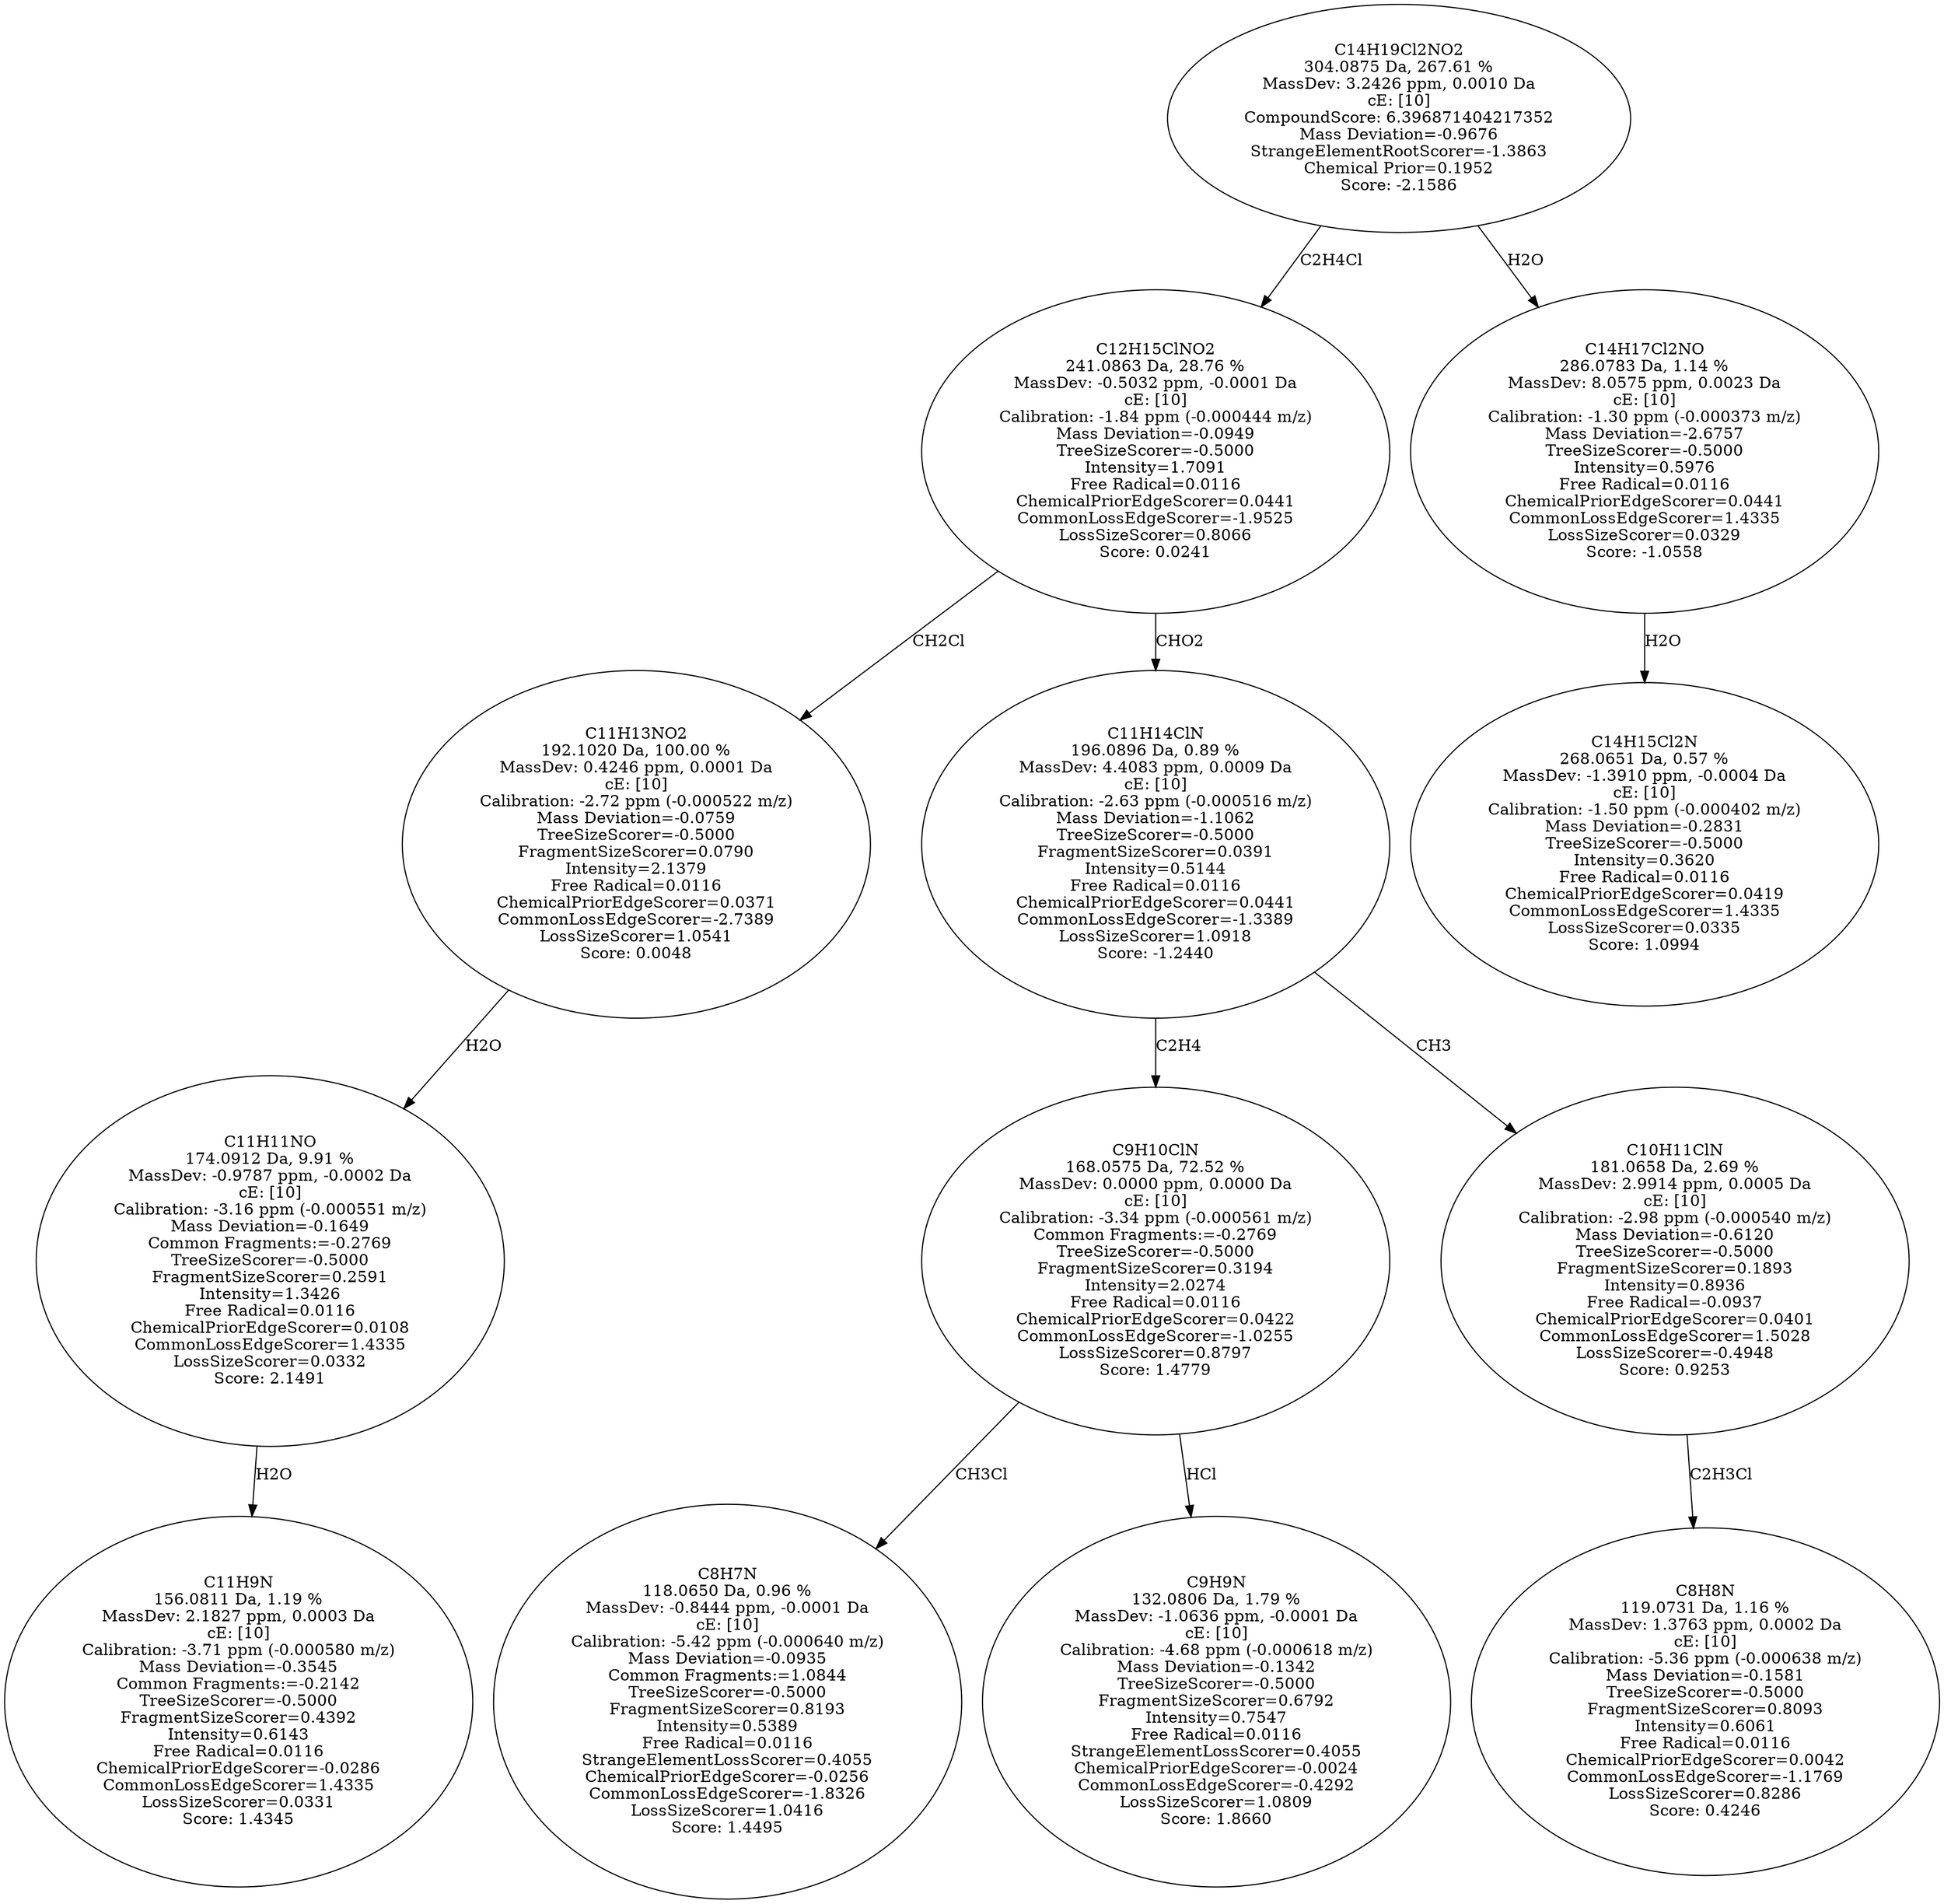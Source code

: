 strict digraph {
v1 [label="C11H9N\n156.0811 Da, 1.19 %\nMassDev: 2.1827 ppm, 0.0003 Da\ncE: [10]\nCalibration: -3.71 ppm (-0.000580 m/z)\nMass Deviation=-0.3545\nCommon Fragments:=-0.2142\nTreeSizeScorer=-0.5000\nFragmentSizeScorer=0.4392\nIntensity=0.6143\nFree Radical=0.0116\nChemicalPriorEdgeScorer=-0.0286\nCommonLossEdgeScorer=1.4335\nLossSizeScorer=0.0331\nScore: 1.4345"];
v2 [label="C11H11NO\n174.0912 Da, 9.91 %\nMassDev: -0.9787 ppm, -0.0002 Da\ncE: [10]\nCalibration: -3.16 ppm (-0.000551 m/z)\nMass Deviation=-0.1649\nCommon Fragments:=-0.2769\nTreeSizeScorer=-0.5000\nFragmentSizeScorer=0.2591\nIntensity=1.3426\nFree Radical=0.0116\nChemicalPriorEdgeScorer=0.0108\nCommonLossEdgeScorer=1.4335\nLossSizeScorer=0.0332\nScore: 2.1491"];
v3 [label="C11H13NO2\n192.1020 Da, 100.00 %\nMassDev: 0.4246 ppm, 0.0001 Da\ncE: [10]\nCalibration: -2.72 ppm (-0.000522 m/z)\nMass Deviation=-0.0759\nTreeSizeScorer=-0.5000\nFragmentSizeScorer=0.0790\nIntensity=2.1379\nFree Radical=0.0116\nChemicalPriorEdgeScorer=0.0371\nCommonLossEdgeScorer=-2.7389\nLossSizeScorer=1.0541\nScore: 0.0048"];
v4 [label="C8H7N\n118.0650 Da, 0.96 %\nMassDev: -0.8444 ppm, -0.0001 Da\ncE: [10]\nCalibration: -5.42 ppm (-0.000640 m/z)\nMass Deviation=-0.0935\nCommon Fragments:=1.0844\nTreeSizeScorer=-0.5000\nFragmentSizeScorer=0.8193\nIntensity=0.5389\nFree Radical=0.0116\nStrangeElementLossScorer=0.4055\nChemicalPriorEdgeScorer=-0.0256\nCommonLossEdgeScorer=-1.8326\nLossSizeScorer=1.0416\nScore: 1.4495"];
v5 [label="C9H9N\n132.0806 Da, 1.79 %\nMassDev: -1.0636 ppm, -0.0001 Da\ncE: [10]\nCalibration: -4.68 ppm (-0.000618 m/z)\nMass Deviation=-0.1342\nTreeSizeScorer=-0.5000\nFragmentSizeScorer=0.6792\nIntensity=0.7547\nFree Radical=0.0116\nStrangeElementLossScorer=0.4055\nChemicalPriorEdgeScorer=-0.0024\nCommonLossEdgeScorer=-0.4292\nLossSizeScorer=1.0809\nScore: 1.8660"];
v6 [label="C9H10ClN\n168.0575 Da, 72.52 %\nMassDev: 0.0000 ppm, 0.0000 Da\ncE: [10]\nCalibration: -3.34 ppm (-0.000561 m/z)\nCommon Fragments:=-0.2769\nTreeSizeScorer=-0.5000\nFragmentSizeScorer=0.3194\nIntensity=2.0274\nFree Radical=0.0116\nChemicalPriorEdgeScorer=0.0422\nCommonLossEdgeScorer=-1.0255\nLossSizeScorer=0.8797\nScore: 1.4779"];
v7 [label="C8H8N\n119.0731 Da, 1.16 %\nMassDev: 1.3763 ppm, 0.0002 Da\ncE: [10]\nCalibration: -5.36 ppm (-0.000638 m/z)\nMass Deviation=-0.1581\nTreeSizeScorer=-0.5000\nFragmentSizeScorer=0.8093\nIntensity=0.6061\nFree Radical=0.0116\nChemicalPriorEdgeScorer=0.0042\nCommonLossEdgeScorer=-1.1769\nLossSizeScorer=0.8286\nScore: 0.4246"];
v8 [label="C10H11ClN\n181.0658 Da, 2.69 %\nMassDev: 2.9914 ppm, 0.0005 Da\ncE: [10]\nCalibration: -2.98 ppm (-0.000540 m/z)\nMass Deviation=-0.6120\nTreeSizeScorer=-0.5000\nFragmentSizeScorer=0.1893\nIntensity=0.8936\nFree Radical=-0.0937\nChemicalPriorEdgeScorer=0.0401\nCommonLossEdgeScorer=1.5028\nLossSizeScorer=-0.4948\nScore: 0.9253"];
v9 [label="C11H14ClN\n196.0896 Da, 0.89 %\nMassDev: 4.4083 ppm, 0.0009 Da\ncE: [10]\nCalibration: -2.63 ppm (-0.000516 m/z)\nMass Deviation=-1.1062\nTreeSizeScorer=-0.5000\nFragmentSizeScorer=0.0391\nIntensity=0.5144\nFree Radical=0.0116\nChemicalPriorEdgeScorer=0.0441\nCommonLossEdgeScorer=-1.3389\nLossSizeScorer=1.0918\nScore: -1.2440"];
v10 [label="C12H15ClNO2\n241.0863 Da, 28.76 %\nMassDev: -0.5032 ppm, -0.0001 Da\ncE: [10]\nCalibration: -1.84 ppm (-0.000444 m/z)\nMass Deviation=-0.0949\nTreeSizeScorer=-0.5000\nIntensity=1.7091\nFree Radical=0.0116\nChemicalPriorEdgeScorer=0.0441\nCommonLossEdgeScorer=-1.9525\nLossSizeScorer=0.8066\nScore: 0.0241"];
v11 [label="C14H15Cl2N\n268.0651 Da, 0.57 %\nMassDev: -1.3910 ppm, -0.0004 Da\ncE: [10]\nCalibration: -1.50 ppm (-0.000402 m/z)\nMass Deviation=-0.2831\nTreeSizeScorer=-0.5000\nIntensity=0.3620\nFree Radical=0.0116\nChemicalPriorEdgeScorer=0.0419\nCommonLossEdgeScorer=1.4335\nLossSizeScorer=0.0335\nScore: 1.0994"];
v12 [label="C14H17Cl2NO\n286.0783 Da, 1.14 %\nMassDev: 8.0575 ppm, 0.0023 Da\ncE: [10]\nCalibration: -1.30 ppm (-0.000373 m/z)\nMass Deviation=-2.6757\nTreeSizeScorer=-0.5000\nIntensity=0.5976\nFree Radical=0.0116\nChemicalPriorEdgeScorer=0.0441\nCommonLossEdgeScorer=1.4335\nLossSizeScorer=0.0329\nScore: -1.0558"];
v13 [label="C14H19Cl2NO2\n304.0875 Da, 267.61 %\nMassDev: 3.2426 ppm, 0.0010 Da\ncE: [10]\nCompoundScore: 6.396871404217352\nMass Deviation=-0.9676\nStrangeElementRootScorer=-1.3863\nChemical Prior=0.1952\nScore: -2.1586"];
v2 -> v1 [label="H2O"];
v3 -> v2 [label="H2O"];
v10 -> v3 [label="CH2Cl"];
v6 -> v4 [label="CH3Cl"];
v6 -> v5 [label="HCl"];
v9 -> v6 [label="C2H4"];
v8 -> v7 [label="C2H3Cl"];
v9 -> v8 [label="CH3"];
v10 -> v9 [label="CHO2"];
v13 -> v10 [label="C2H4Cl"];
v12 -> v11 [label="H2O"];
v13 -> v12 [label="H2O"];
}